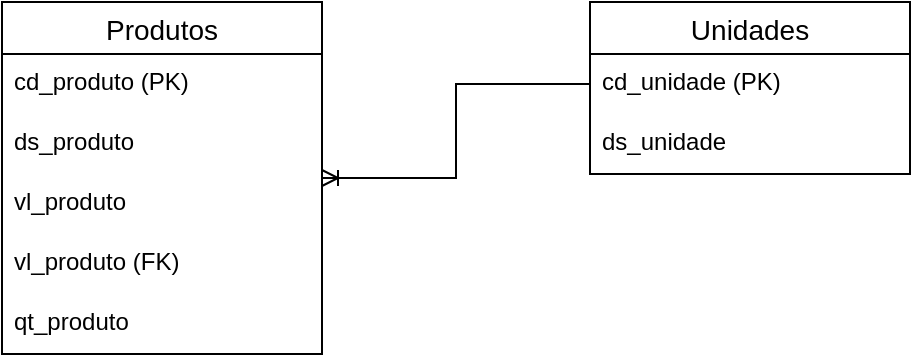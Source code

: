 <mxfile version="20.8.23" type="device"><diagram name="Página-1" id="iC2F89sAVfVHTFY0QicD"><mxGraphModel dx="739" dy="571" grid="1" gridSize="10" guides="1" tooltips="1" connect="1" arrows="1" fold="1" page="1" pageScale="1" pageWidth="827" pageHeight="1169" math="0" shadow="0"><root><mxCell id="0"/><mxCell id="1" parent="0"/><mxCell id="tWJBCKg8KkGybJGmhtW0-1" value="Produtos" style="swimlane;fontStyle=0;childLayout=stackLayout;horizontal=1;startSize=26;horizontalStack=0;resizeParent=1;resizeParentMax=0;resizeLast=0;collapsible=1;marginBottom=0;align=center;fontSize=14;" vertex="1" parent="1"><mxGeometry x="120" y="120" width="160" height="176" as="geometry"/></mxCell><mxCell id="tWJBCKg8KkGybJGmhtW0-2" value="cd_produto (PK)" style="text;strokeColor=none;fillColor=none;spacingLeft=4;spacingRight=4;overflow=hidden;rotatable=0;points=[[0,0.5],[1,0.5]];portConstraint=eastwest;fontSize=12;" vertex="1" parent="tWJBCKg8KkGybJGmhtW0-1"><mxGeometry y="26" width="160" height="30" as="geometry"/></mxCell><mxCell id="tWJBCKg8KkGybJGmhtW0-3" value="ds_produto" style="text;strokeColor=none;fillColor=none;spacingLeft=4;spacingRight=4;overflow=hidden;rotatable=0;points=[[0,0.5],[1,0.5]];portConstraint=eastwest;fontSize=12;" vertex="1" parent="tWJBCKg8KkGybJGmhtW0-1"><mxGeometry y="56" width="160" height="30" as="geometry"/></mxCell><mxCell id="tWJBCKg8KkGybJGmhtW0-4" value="vl_produto" style="text;strokeColor=none;fillColor=none;spacingLeft=4;spacingRight=4;overflow=hidden;rotatable=0;points=[[0,0.5],[1,0.5]];portConstraint=eastwest;fontSize=12;" vertex="1" parent="tWJBCKg8KkGybJGmhtW0-1"><mxGeometry y="86" width="160" height="30" as="geometry"/></mxCell><mxCell id="tWJBCKg8KkGybJGmhtW0-10" value="vl_produto (FK)" style="text;strokeColor=none;fillColor=none;spacingLeft=4;spacingRight=4;overflow=hidden;rotatable=0;points=[[0,0.5],[1,0.5]];portConstraint=eastwest;fontSize=12;" vertex="1" parent="tWJBCKg8KkGybJGmhtW0-1"><mxGeometry y="116" width="160" height="30" as="geometry"/></mxCell><mxCell id="tWJBCKg8KkGybJGmhtW0-11" value="qt_produto" style="text;strokeColor=none;fillColor=none;spacingLeft=4;spacingRight=4;overflow=hidden;rotatable=0;points=[[0,0.5],[1,0.5]];portConstraint=eastwest;fontSize=12;" vertex="1" parent="tWJBCKg8KkGybJGmhtW0-1"><mxGeometry y="146" width="160" height="30" as="geometry"/></mxCell><mxCell id="tWJBCKg8KkGybJGmhtW0-5" value="Unidades" style="swimlane;fontStyle=0;childLayout=stackLayout;horizontal=1;startSize=26;horizontalStack=0;resizeParent=1;resizeParentMax=0;resizeLast=0;collapsible=1;marginBottom=0;align=center;fontSize=14;" vertex="1" parent="1"><mxGeometry x="414" y="120" width="160" height="86" as="geometry"/></mxCell><mxCell id="tWJBCKg8KkGybJGmhtW0-6" value="cd_unidade (PK)" style="text;strokeColor=none;fillColor=none;spacingLeft=4;spacingRight=4;overflow=hidden;rotatable=0;points=[[0,0.5],[1,0.5]];portConstraint=eastwest;fontSize=12;" vertex="1" parent="tWJBCKg8KkGybJGmhtW0-5"><mxGeometry y="26" width="160" height="30" as="geometry"/></mxCell><mxCell id="tWJBCKg8KkGybJGmhtW0-7" value="ds_unidade" style="text;strokeColor=none;fillColor=none;spacingLeft=4;spacingRight=4;overflow=hidden;rotatable=0;points=[[0,0.5],[1,0.5]];portConstraint=eastwest;fontSize=12;" vertex="1" parent="tWJBCKg8KkGybJGmhtW0-5"><mxGeometry y="56" width="160" height="30" as="geometry"/></mxCell><mxCell id="tWJBCKg8KkGybJGmhtW0-9" style="edgeStyle=orthogonalEdgeStyle;rounded=0;orthogonalLoop=1;jettySize=auto;html=1;endArrow=ERoneToMany;endFill=0;" edge="1" parent="1" source="tWJBCKg8KkGybJGmhtW0-6" target="tWJBCKg8KkGybJGmhtW0-1"><mxGeometry relative="1" as="geometry"/></mxCell></root></mxGraphModel></diagram></mxfile>